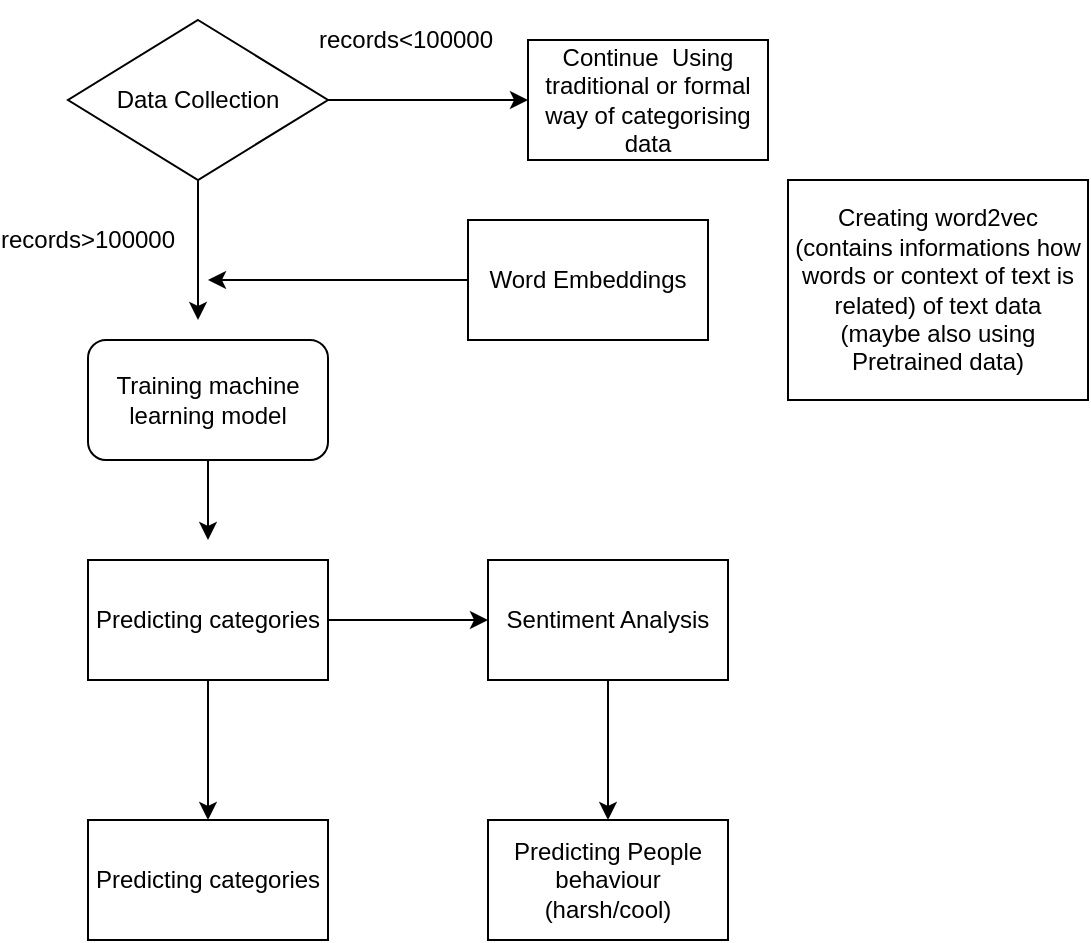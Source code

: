 <mxfile version="10.4.0" type="github"><diagram id="Mv2w0-TOs9MNQ4WdZRCM" name="Page-1"><mxGraphModel dx="502" dy="366" grid="1" gridSize="10" guides="1" tooltips="1" connect="1" arrows="1" fold="1" page="1" pageScale="1" pageWidth="850" pageHeight="1100" math="0" shadow="0"><root><mxCell id="0"/><mxCell id="1" parent="0"/><mxCell id="9j3f60XRd3tzoWbjvtz--1" value="Training machine learning model" style="rounded=1;whiteSpace=wrap;html=1;" parent="1" vertex="1"><mxGeometry x="50" y="220" width="120" height="60" as="geometry"/></mxCell><mxCell id="9j3f60XRd3tzoWbjvtz--24" value="" style="edgeStyle=orthogonalEdgeStyle;rounded=0;orthogonalLoop=1;jettySize=auto;html=1;entryX=0;entryY=0.5;entryDx=0;entryDy=0;" parent="1" source="9j3f60XRd3tzoWbjvtz--3" target="9j3f60XRd3tzoWbjvtz--26" edge="1"><mxGeometry relative="1" as="geometry"><mxPoint x="250" y="100" as="targetPoint"/></mxGeometry></mxCell><mxCell id="9j3f60XRd3tzoWbjvtz--3" value="Data Collection" style="rhombus;whiteSpace=wrap;html=1;" parent="1" vertex="1"><mxGeometry x="40" y="60" width="130" height="80" as="geometry"/></mxCell><mxCell id="9j3f60XRd3tzoWbjvtz--6" value="records&amp;gt;100000" style="text;html=1;strokeColor=none;fillColor=none;align=center;verticalAlign=middle;whiteSpace=wrap;rounded=0;direction=north;" parent="1" vertex="1"><mxGeometry x="40" y="150" width="20" height="40" as="geometry"/></mxCell><mxCell id="9j3f60XRd3tzoWbjvtz--8" value="" style="endArrow=classic;html=1;exitX=0.5;exitY=1;exitDx=0;exitDy=0;" parent="1" source="9j3f60XRd3tzoWbjvtz--3" edge="1"><mxGeometry width="50" height="50" relative="1" as="geometry"><mxPoint x="90" y="170" as="sourcePoint"/><mxPoint x="105" y="210" as="targetPoint"/></mxGeometry></mxCell><mxCell id="9j3f60XRd3tzoWbjvtz--9" value="" style="endArrow=classic;html=1;exitX=0.5;exitY=1;exitDx=0;exitDy=0;" parent="1" source="9j3f60XRd3tzoWbjvtz--1" edge="1"><mxGeometry width="50" height="50" relative="1" as="geometry"><mxPoint x="40" y="350" as="sourcePoint"/><mxPoint x="110" y="320" as="targetPoint"/></mxGeometry></mxCell><mxCell id="9j3f60XRd3tzoWbjvtz--12" value="" style="edgeStyle=orthogonalEdgeStyle;rounded=0;orthogonalLoop=1;jettySize=auto;html=1;" parent="1" source="9j3f60XRd3tzoWbjvtz--10" target="9j3f60XRd3tzoWbjvtz--11" edge="1"><mxGeometry relative="1" as="geometry"/></mxCell><mxCell id="9j3f60XRd3tzoWbjvtz--15" value="" style="edgeStyle=orthogonalEdgeStyle;rounded=0;orthogonalLoop=1;jettySize=auto;html=1;" parent="1" source="9j3f60XRd3tzoWbjvtz--10" target="9j3f60XRd3tzoWbjvtz--14" edge="1"><mxGeometry relative="1" as="geometry"/></mxCell><mxCell id="9j3f60XRd3tzoWbjvtz--10" value="Predicting categories" style="rounded=0;whiteSpace=wrap;html=1;" parent="1" vertex="1"><mxGeometry x="50" y="330" width="120" height="60" as="geometry"/></mxCell><mxCell id="9j3f60XRd3tzoWbjvtz--14" value="Predicting categories" style="rounded=0;whiteSpace=wrap;html=1;" parent="1" vertex="1"><mxGeometry x="50" y="460" width="120" height="60" as="geometry"/></mxCell><mxCell id="9j3f60XRd3tzoWbjvtz--11" value="Sentiment Analysis" style="rounded=0;whiteSpace=wrap;html=1;" parent="1" vertex="1"><mxGeometry x="250" y="330" width="120" height="60" as="geometry"/></mxCell><mxCell id="9j3f60XRd3tzoWbjvtz--17" style="edgeStyle=orthogonalEdgeStyle;rounded=0;orthogonalLoop=1;jettySize=auto;html=1;" parent="1" source="9j3f60XRd3tzoWbjvtz--16" edge="1"><mxGeometry relative="1" as="geometry"><mxPoint x="110" y="190" as="targetPoint"/></mxGeometry></mxCell><mxCell id="9j3f60XRd3tzoWbjvtz--16" value="Word Embeddings" style="rounded=0;whiteSpace=wrap;html=1;" parent="1" vertex="1"><mxGeometry x="240" y="160" width="120" height="60" as="geometry"/></mxCell><mxCell id="9j3f60XRd3tzoWbjvtz--19" value="" style="endArrow=classic;html=1;exitX=0.5;exitY=1;exitDx=0;exitDy=0;" parent="1" source="9j3f60XRd3tzoWbjvtz--11" edge="1"><mxGeometry width="50" height="50" relative="1" as="geometry"><mxPoint x="370" y="385" as="sourcePoint"/><mxPoint x="310" y="460" as="targetPoint"/></mxGeometry></mxCell><mxCell id="9j3f60XRd3tzoWbjvtz--20" value="Predicting People behaviour (harsh/cool)" style="rounded=0;whiteSpace=wrap;html=1;" parent="1" vertex="1"><mxGeometry x="250" y="460" width="120" height="60" as="geometry"/></mxCell><mxCell id="9j3f60XRd3tzoWbjvtz--26" value="Continue &amp;nbsp;Using traditional or formal way of categorising data" style="rounded=0;whiteSpace=wrap;html=1;" parent="1" vertex="1"><mxGeometry x="270" y="70" width="120" height="60" as="geometry"/></mxCell><mxCell id="9j3f60XRd3tzoWbjvtz--27" value="records&amp;lt;100000" style="text;html=1;strokeColor=none;fillColor=none;align=center;verticalAlign=middle;whiteSpace=wrap;rounded=0;direction=north;" parent="1" vertex="1"><mxGeometry x="199" y="50" width="20" height="40" as="geometry"/></mxCell><mxCell id="P6AyoFh-HKmQgn5uH9RB-1" value="Creating word2vec (contains informations how words or context of text is related) of text data&lt;br&gt;(maybe also using Pretrained data)&lt;br&gt;" style="rounded=0;whiteSpace=wrap;html=1;" vertex="1" parent="1"><mxGeometry x="400" y="140" width="150" height="110" as="geometry"/></mxCell></root></mxGraphModel></diagram></mxfile>